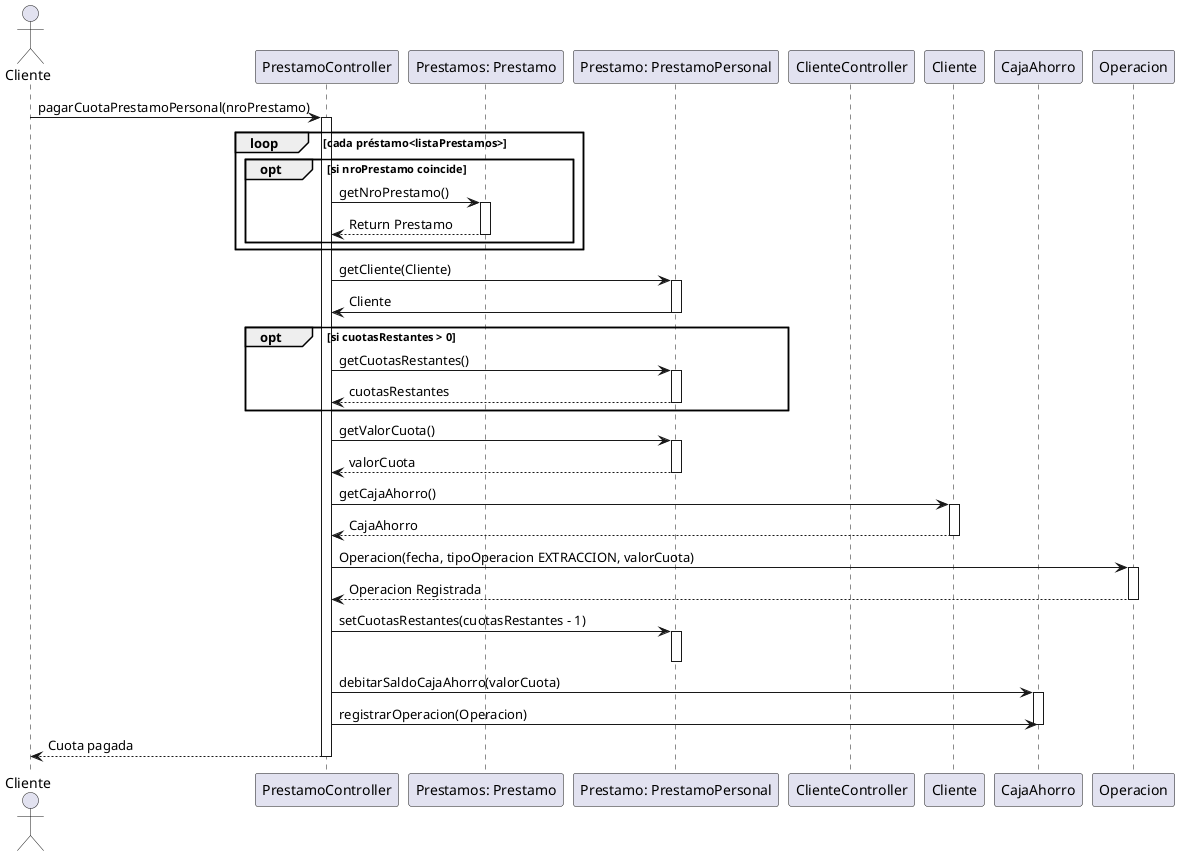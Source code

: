 @startuml
actor Cliente
participant "PrestamoController" as PC
participant "Prestamos: Prestamo" as P
participant "Prestamo: PrestamoPersonal" as PP
participant "ClienteController" as CC
participant "Cliente" as C
participant "CajaAhorro" as CA
participant "Operacion" as O

Cliente -> PC: pagarCuotaPrestamoPersonal(nroPrestamo)
activate PC

' Buscar préstamo (loop y opt)
loop cada préstamo<listaPrestamos>


    opt si nroPrestamo coincide
        PC -> P: getNroPrestamo()
        activate P
        PC <-- P: Return Prestamo
        deactivate P
    end
end
PC -> PP: getCliente(Cliente)
activate PP
PP -> PC: Cliente
deactivate PP

'getCuotasRestantes
opt si cuotasRestantes > 0
    PC -> PP: getCuotasRestantes()
    activate PP
    PP --> PC: cuotasRestantes
    deactivate PP
end

' Obtener valor de la cuota
PC -> PP: getValorCuota()
activate PP
PC <-- PP: valorCuota
deactivate PP
' Obtener cliente


' Obtener caja de ahorro
PC -> C: getCajaAhorro()
activate C
C --> PC: CajaAhorro
deactivate C


' Crear operación de pago de cuota
PC -> O: Operacion(fecha, tipoOperacion EXTRACCION, valorCuota)
activate O
' Registrar operación
O --> PC: Operacion Registrada
deactivate O

'setCuotasRestantes(getCuotasRestantes--)
'importante porque se actualiza el nro de cuotas restantes
'como es un set no devuelve nada

PC -> PP: setCuotasRestantes(cuotasRestantes - 1)
activate PP
deactivate PP

' Debitar dinero
PC -> CA: debitarSaldoCajaAhorro(valorCuota)
activate CA
' Crear operación y registrar
PC -> CA: registrarOperacion(Operacion)
deactivate CA

PC --> Cliente: Cuota pagada
deactivate PC
@enduml